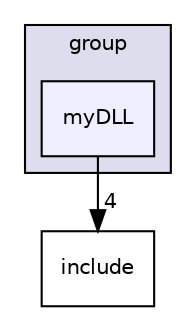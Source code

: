 digraph "/home/hugo/Desktop/Git_SETR/SETR_Trab1/src/group/myDLL" {
  compound=true
  node [ fontsize="10", fontname="Helvetica"];
  edge [ labelfontsize="10", labelfontname="Helvetica"];
  subgraph clusterdir_a8a0f1c6be084965a9d3e64e627a8248 {
    graph [ bgcolor="#ddddee", pencolor="black", label="group" fontname="Helvetica", fontsize="10", URL="dir_a8a0f1c6be084965a9d3e64e627a8248.html"]
  dir_6afaf1254d59e31eb51ff5d153f87b2c [shape=box, label="myDLL", style="filled", fillcolor="#eeeeff", pencolor="black", URL="dir_6afaf1254d59e31eb51ff5d153f87b2c.html"];
  }
  dir_d44c64559bbebec7f509842c48db8b23 [shape=box label="include" URL="dir_d44c64559bbebec7f509842c48db8b23.html"];
  dir_6afaf1254d59e31eb51ff5d153f87b2c->dir_d44c64559bbebec7f509842c48db8b23 [headlabel="4", labeldistance=1.5 headhref="dir_000004_000000.html"];
}
